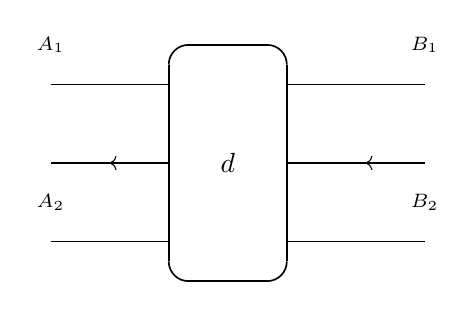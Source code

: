 \begin{tikzpicture}
	\begin{pgfonlayer}{nodelayer}
		\node [style=none] (229) at (2.5, 1) {};
		\node [style=none] (242) at (-2.25, 1) {};
		\node [style=none] (252) at (-0.75, -1.25) {};
		\node [style=none] (253) at (-0.75, 1.25) {};
		\node [style=none] (254) at (-0.5, 1.5) {};
		\node [style=none] (255) at (-0.75, -1.25) {};
		\node [style=none] (256) at (0.75, -1.25) {};
		\node [style=none] (257) at (-0.5, -1.5) {};
		\node [style=none] (258) at (0.75, 1.25) {};
		\node [style=none] (259) at (0.5, -1.5) {};
		\node [style=none] (260) at (0.5, 1.5) {};
		\node [style=none] (263) at (-0.75, 1.25) {};
		\node [style=none] (264) at (-0.75, 1) {};
		\node [style=none] (291) at (0.75, 1) {};
		\node [style=none] (293) at (-2.25, 1.5) {\scriptsize $A_1$};
		\node [style=none] (294) at (2.5, 1.5) {\scriptsize $B_1$};
		\node [style=none] (296) at (2.5, -1) {};
		\node [style=none] (297) at (-2.25, -1) {};
		\node [style=none] (299) at (-0.75, -1) {};
		\node [style=none] (300) at (0.75, -1) {};
		\node [style=none] (301) at (-2.25, -0.5) {\scriptsize $A_2$};
		\node [style=none] (302) at (2.5, -0.5) {\scriptsize $B_2$};
		\node [style=none] (303) at (-0.75, 0) {};
		\node [style=none] (305) at (-1.5, 0) {};
		\node [style=none] (306) at (2.5, 0) {};
		\node [style=none] (308) at (1.75, 0) {};
		\node [style=none] (309) at (-2.25, 0) {};
		\node [style=none] (310) at (0.75, 0) {};
		\node [style=none] (311) at (0, 0) {$d$};
	\end{pgfonlayer}
	\begin{pgfonlayer}{edgelayer}
		\draw [semithick, in=0, out=-90] (256.center) to (259.center);
		\draw [semithick, in=-90, out=180] (257.center) to (255.center);
		\draw [semithick, in=180, out=90] (253.center) to (254.center);
		\draw [semithick, in=90, out=0] (260.center) to (258.center);
		\draw [semithick] (254.center) to (260.center);
		\draw [semithick] (258.center) to (256.center);
		\draw [semithick] (259.center) to (257.center);
		\draw [semithick] (255.center) to (253.center);
		\draw [->] (303.center) to (305.center);
		\draw [->] (306.center) to (308.center);
		\draw (305.center) to (309.center);
		\draw (308.center) to (310.center);
		\draw (291.center) to (229.center);
		\draw (300.center) to (296.center);
		\draw (297.center) to (299.center);
		\draw (242.center) to (264.center);
	\end{pgfonlayer}
\end{tikzpicture}

